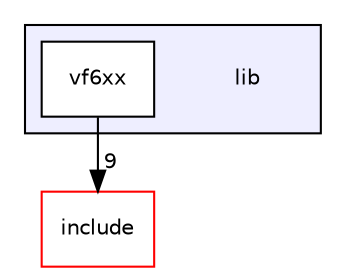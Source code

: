 digraph "lib" {
  compound=true
  node [ fontsize="10", fontname="Helvetica"];
  edge [ labelfontsize="10", labelfontname="Helvetica"];
  subgraph clusterdir_97aefd0d527b934f1d99a682da8fe6a9 {
    graph [ bgcolor="#eeeeff", pencolor="black", label="" URL="dir_97aefd0d527b934f1d99a682da8fe6a9.html"];
    dir_97aefd0d527b934f1d99a682da8fe6a9 [shape=plaintext label="lib"];
    dir_1991402828ae60ddc1f8fb78245f42fd [shape=box label="vf6xx" color="black" fillcolor="white" style="filled" URL="dir_1991402828ae60ddc1f8fb78245f42fd.html"];
  }
  dir_d44c64559bbebec7f509842c48db8b23 [shape=box label="include" fillcolor="white" style="filled" color="red" URL="dir_d44c64559bbebec7f509842c48db8b23.html"];
  dir_1991402828ae60ddc1f8fb78245f42fd->dir_d44c64559bbebec7f509842c48db8b23 [headlabel="9", labeldistance=1.5 headhref="dir_000004_000000.html"];
}
